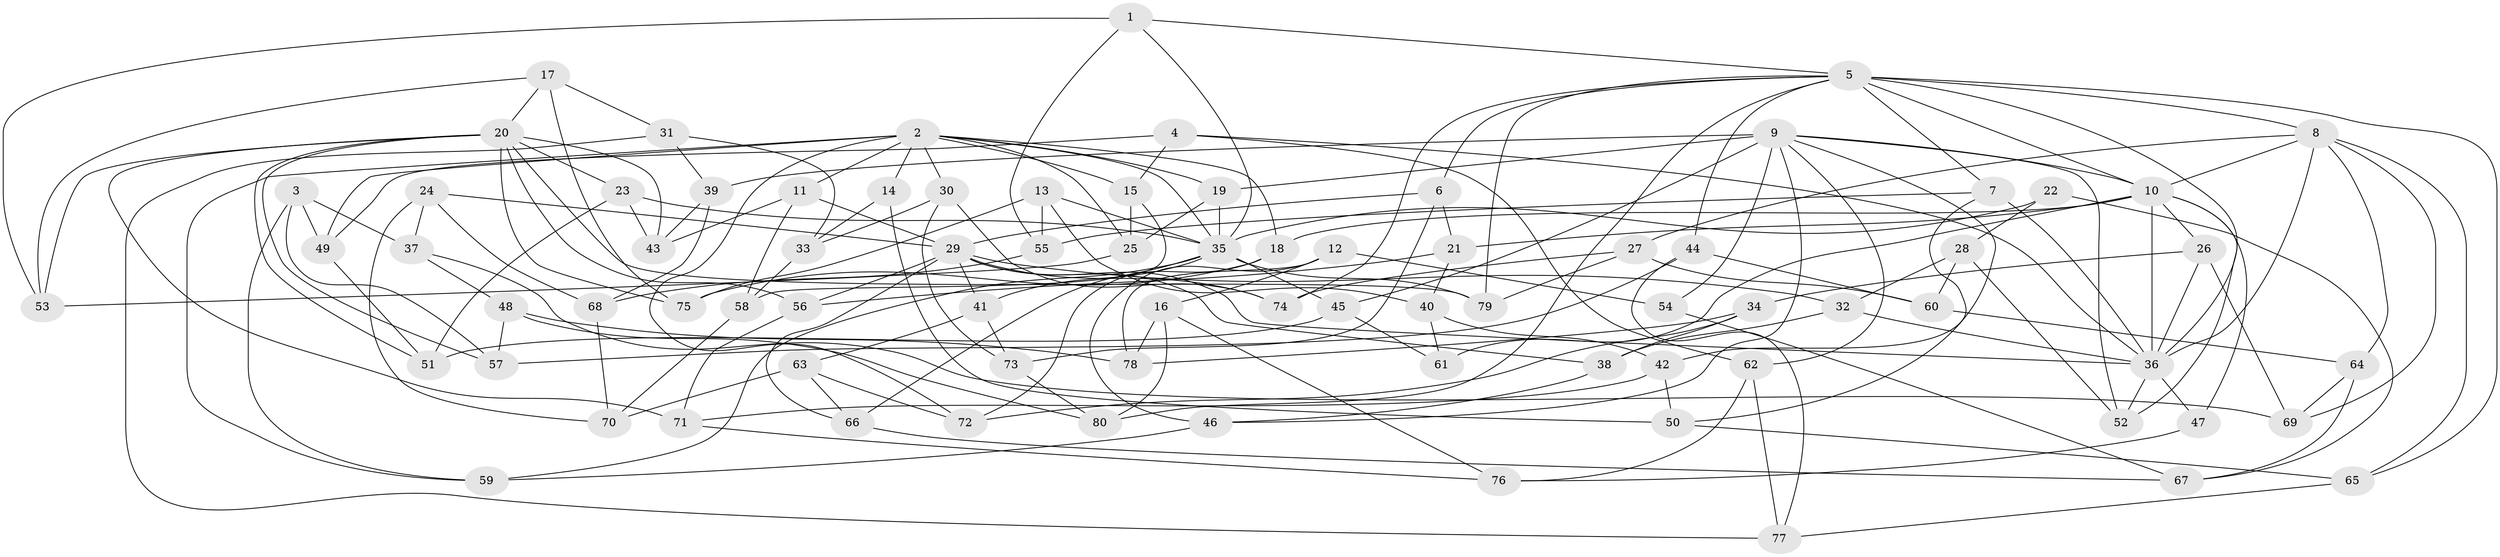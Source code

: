 // original degree distribution, {4: 1.0}
// Generated by graph-tools (version 1.1) at 2025/53/03/04/25 22:53:40]
// undirected, 80 vertices, 184 edges
graph export_dot {
  node [color=gray90,style=filled];
  1;
  2;
  3;
  4;
  5;
  6;
  7;
  8;
  9;
  10;
  11;
  12;
  13;
  14;
  15;
  16;
  17;
  18;
  19;
  20;
  21;
  22;
  23;
  24;
  25;
  26;
  27;
  28;
  29;
  30;
  31;
  32;
  33;
  34;
  35;
  36;
  37;
  38;
  39;
  40;
  41;
  42;
  43;
  44;
  45;
  46;
  47;
  48;
  49;
  50;
  51;
  52;
  53;
  54;
  55;
  56;
  57;
  58;
  59;
  60;
  61;
  62;
  63;
  64;
  65;
  66;
  67;
  68;
  69;
  70;
  71;
  72;
  73;
  74;
  75;
  76;
  77;
  78;
  79;
  80;
  1 -- 5 [weight=1.0];
  1 -- 35 [weight=1.0];
  1 -- 53 [weight=1.0];
  1 -- 55 [weight=1.0];
  2 -- 11 [weight=1.0];
  2 -- 14 [weight=2.0];
  2 -- 15 [weight=1.0];
  2 -- 18 [weight=1.0];
  2 -- 19 [weight=1.0];
  2 -- 25 [weight=1.0];
  2 -- 30 [weight=1.0];
  2 -- 35 [weight=1.0];
  2 -- 49 [weight=1.0];
  2 -- 59 [weight=1.0];
  2 -- 72 [weight=1.0];
  3 -- 37 [weight=1.0];
  3 -- 49 [weight=1.0];
  3 -- 57 [weight=1.0];
  3 -- 59 [weight=1.0];
  4 -- 15 [weight=1.0];
  4 -- 36 [weight=1.0];
  4 -- 49 [weight=1.0];
  4 -- 62 [weight=1.0];
  5 -- 6 [weight=1.0];
  5 -- 7 [weight=1.0];
  5 -- 8 [weight=2.0];
  5 -- 10 [weight=1.0];
  5 -- 36 [weight=1.0];
  5 -- 44 [weight=1.0];
  5 -- 65 [weight=1.0];
  5 -- 74 [weight=1.0];
  5 -- 79 [weight=1.0];
  5 -- 80 [weight=1.0];
  6 -- 21 [weight=1.0];
  6 -- 29 [weight=1.0];
  6 -- 73 [weight=1.0];
  7 -- 36 [weight=1.0];
  7 -- 42 [weight=1.0];
  7 -- 55 [weight=1.0];
  8 -- 10 [weight=1.0];
  8 -- 27 [weight=1.0];
  8 -- 36 [weight=1.0];
  8 -- 64 [weight=1.0];
  8 -- 65 [weight=1.0];
  8 -- 69 [weight=1.0];
  9 -- 10 [weight=1.0];
  9 -- 19 [weight=1.0];
  9 -- 39 [weight=1.0];
  9 -- 45 [weight=1.0];
  9 -- 46 [weight=1.0];
  9 -- 50 [weight=1.0];
  9 -- 52 [weight=1.0];
  9 -- 54 [weight=2.0];
  9 -- 62 [weight=1.0];
  10 -- 18 [weight=1.0];
  10 -- 21 [weight=1.0];
  10 -- 26 [weight=1.0];
  10 -- 36 [weight=1.0];
  10 -- 47 [weight=2.0];
  10 -- 52 [weight=1.0];
  10 -- 61 [weight=2.0];
  11 -- 29 [weight=1.0];
  11 -- 43 [weight=1.0];
  11 -- 58 [weight=1.0];
  12 -- 16 [weight=1.0];
  12 -- 46 [weight=1.0];
  12 -- 54 [weight=1.0];
  12 -- 78 [weight=1.0];
  13 -- 35 [weight=1.0];
  13 -- 40 [weight=1.0];
  13 -- 55 [weight=1.0];
  13 -- 75 [weight=1.0];
  14 -- 33 [weight=1.0];
  14 -- 50 [weight=1.0];
  15 -- 25 [weight=1.0];
  15 -- 58 [weight=1.0];
  16 -- 76 [weight=1.0];
  16 -- 78 [weight=1.0];
  16 -- 80 [weight=1.0];
  17 -- 20 [weight=1.0];
  17 -- 31 [weight=1.0];
  17 -- 53 [weight=1.0];
  17 -- 75 [weight=1.0];
  18 -- 72 [weight=1.0];
  18 -- 75 [weight=1.0];
  19 -- 25 [weight=1.0];
  19 -- 35 [weight=1.0];
  20 -- 23 [weight=1.0];
  20 -- 43 [weight=1.0];
  20 -- 51 [weight=1.0];
  20 -- 53 [weight=1.0];
  20 -- 56 [weight=1.0];
  20 -- 57 [weight=1.0];
  20 -- 71 [weight=1.0];
  20 -- 75 [weight=1.0];
  20 -- 79 [weight=1.0];
  21 -- 40 [weight=1.0];
  21 -- 56 [weight=1.0];
  22 -- 28 [weight=1.0];
  22 -- 35 [weight=2.0];
  22 -- 67 [weight=1.0];
  23 -- 35 [weight=1.0];
  23 -- 43 [weight=1.0];
  23 -- 51 [weight=1.0];
  24 -- 29 [weight=1.0];
  24 -- 37 [weight=1.0];
  24 -- 68 [weight=1.0];
  24 -- 70 [weight=1.0];
  25 -- 53 [weight=1.0];
  26 -- 34 [weight=1.0];
  26 -- 36 [weight=1.0];
  26 -- 69 [weight=1.0];
  27 -- 60 [weight=1.0];
  27 -- 74 [weight=1.0];
  27 -- 79 [weight=1.0];
  28 -- 32 [weight=1.0];
  28 -- 52 [weight=1.0];
  28 -- 60 [weight=1.0];
  29 -- 32 [weight=1.0];
  29 -- 36 [weight=1.0];
  29 -- 38 [weight=1.0];
  29 -- 41 [weight=1.0];
  29 -- 56 [weight=1.0];
  29 -- 66 [weight=1.0];
  29 -- 74 [weight=1.0];
  30 -- 33 [weight=1.0];
  30 -- 73 [weight=1.0];
  30 -- 74 [weight=1.0];
  31 -- 33 [weight=1.0];
  31 -- 39 [weight=1.0];
  31 -- 77 [weight=1.0];
  32 -- 36 [weight=1.0];
  32 -- 38 [weight=1.0];
  33 -- 58 [weight=1.0];
  34 -- 38 [weight=1.0];
  34 -- 72 [weight=1.0];
  34 -- 78 [weight=1.0];
  35 -- 41 [weight=1.0];
  35 -- 45 [weight=1.0];
  35 -- 59 [weight=1.0];
  35 -- 66 [weight=1.0];
  35 -- 79 [weight=1.0];
  36 -- 47 [weight=1.0];
  36 -- 52 [weight=1.0];
  37 -- 48 [weight=1.0];
  37 -- 69 [weight=1.0];
  38 -- 46 [weight=1.0];
  39 -- 43 [weight=1.0];
  39 -- 68 [weight=1.0];
  40 -- 42 [weight=1.0];
  40 -- 61 [weight=1.0];
  41 -- 63 [weight=1.0];
  41 -- 73 [weight=1.0];
  42 -- 50 [weight=1.0];
  42 -- 71 [weight=1.0];
  44 -- 57 [weight=1.0];
  44 -- 60 [weight=1.0];
  44 -- 77 [weight=1.0];
  45 -- 51 [weight=1.0];
  45 -- 61 [weight=1.0];
  46 -- 59 [weight=1.0];
  47 -- 76 [weight=1.0];
  48 -- 57 [weight=1.0];
  48 -- 78 [weight=1.0];
  48 -- 80 [weight=1.0];
  49 -- 51 [weight=1.0];
  50 -- 65 [weight=1.0];
  54 -- 67 [weight=1.0];
  55 -- 68 [weight=1.0];
  56 -- 71 [weight=1.0];
  58 -- 70 [weight=1.0];
  60 -- 64 [weight=1.0];
  62 -- 76 [weight=1.0];
  62 -- 77 [weight=1.0];
  63 -- 66 [weight=1.0];
  63 -- 70 [weight=1.0];
  63 -- 72 [weight=1.0];
  64 -- 67 [weight=1.0];
  64 -- 69 [weight=1.0];
  65 -- 77 [weight=1.0];
  66 -- 67 [weight=1.0];
  68 -- 70 [weight=1.0];
  71 -- 76 [weight=1.0];
  73 -- 80 [weight=1.0];
}
